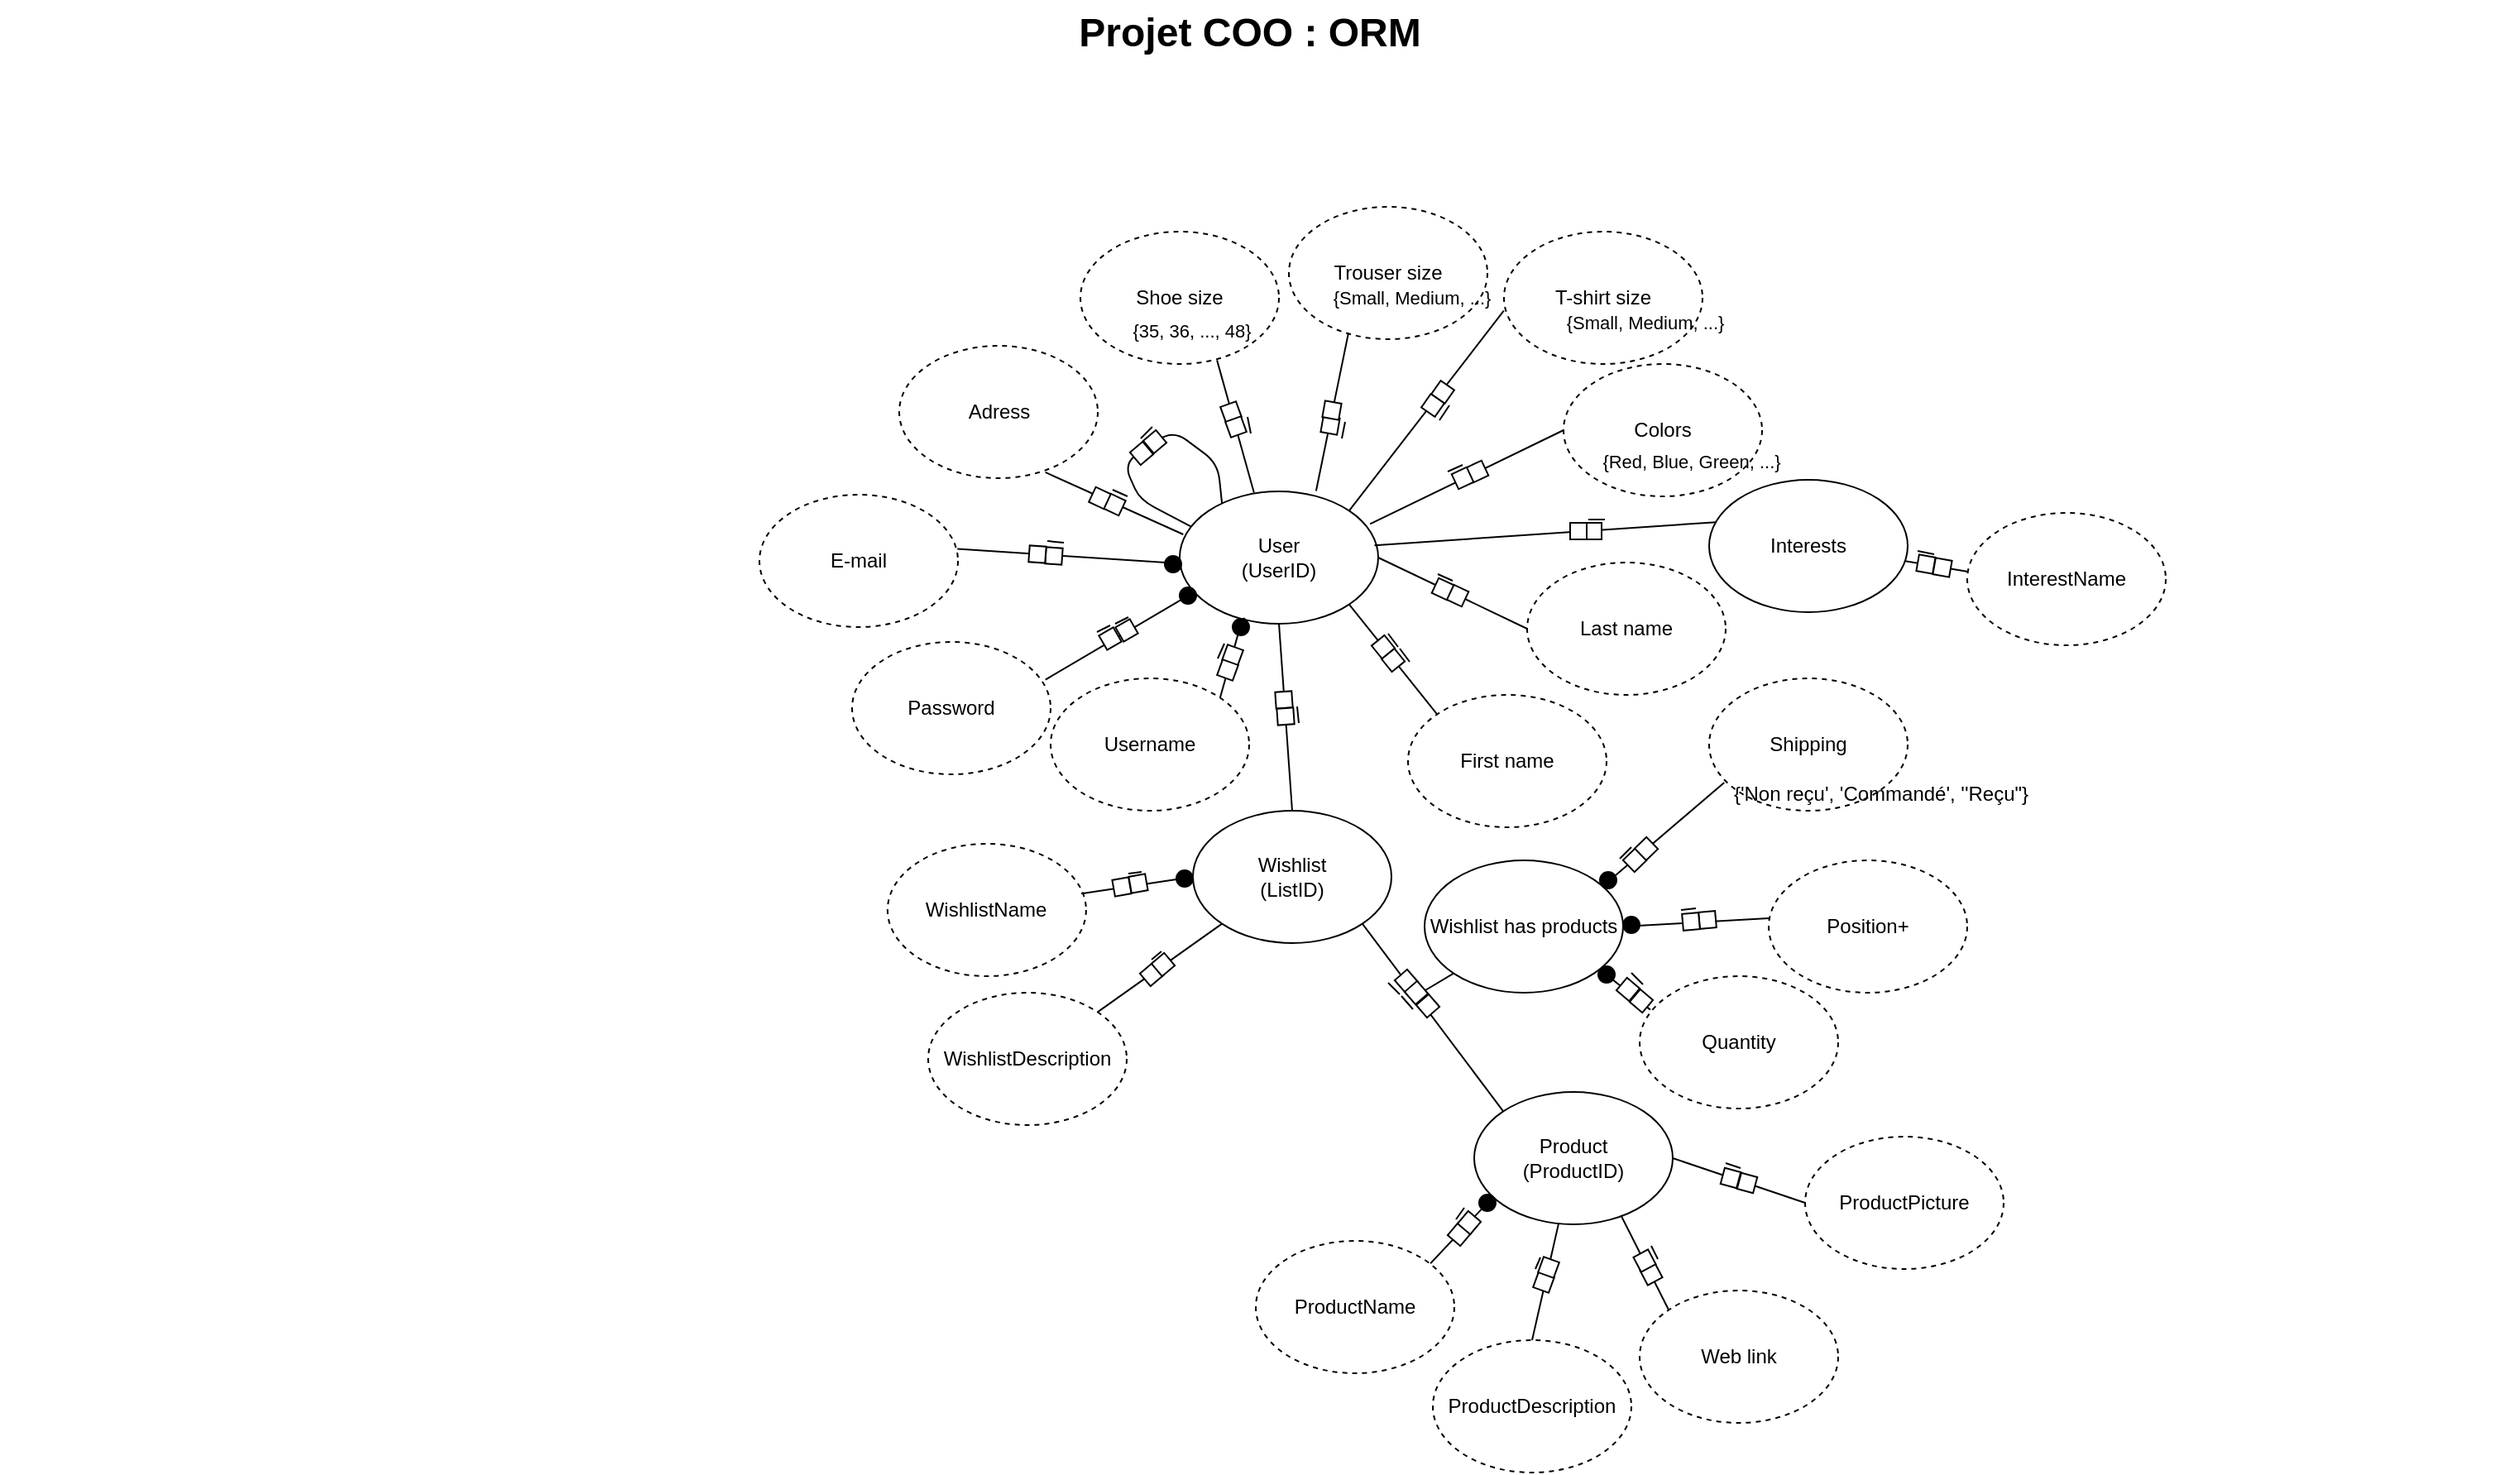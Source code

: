 <mxfile version="12.6.5" type="device"><diagram name="Page-1" id="929967ad-93f9-6ef4-fab6-5d389245f69c"><mxGraphModel dx="1422" dy="832" grid="1" gridSize="10" guides="1" tooltips="1" connect="1" arrows="1" fold="1" page="1" pageScale="1.5" pageWidth="1169" pageHeight="826" background="none" math="0" shadow="0"><root><mxCell id="0" style=";html=1;"/><mxCell id="1" style=";html=1;" parent="0"/><mxCell id="1672d66443f91eb5-23" value="Projet COO : ORM" style="text;strokeColor=none;fillColor=none;html=1;fontSize=24;fontStyle=1;verticalAlign=middle;align=center;" parent="1" vertex="1"><mxGeometry x="121" y="150" width="1510" height="40" as="geometry"/></mxCell><mxCell id="jIVGavs9_M5bjKOVfZvE-7" value="Colors" style="ellipse;whiteSpace=wrap;html=1;dashed=1;" parent="1" vertex="1"><mxGeometry x="1066" y="370" width="120" height="80" as="geometry"/></mxCell><mxCell id="jIVGavs9_M5bjKOVfZvE-22" value="" style="endArrow=none;html=1;entryX=0;entryY=0.5;entryDx=0;entryDy=0;exitX=0.959;exitY=0.246;exitDx=0;exitDy=0;exitPerimeter=0;" parent="1" source="jIVGavs9_M5bjKOVfZvE-30" target="jIVGavs9_M5bjKOVfZvE-7" edge="1"><mxGeometry width="50" height="50" relative="1" as="geometry"><mxPoint x="1124" y="398" as="sourcePoint"/><mxPoint x="1689.0" y="90" as="targetPoint"/></mxGeometry></mxCell><mxCell id="jIVGavs9_M5bjKOVfZvE-30" value="User&lt;br&gt;(UserID)" style="ellipse;whiteSpace=wrap;html=1;" parent="1" vertex="1"><mxGeometry x="834" y="447" width="120" height="80" as="geometry"/></mxCell><mxCell id="jIVGavs9_M5bjKOVfZvE-32" value="Adress" style="ellipse;whiteSpace=wrap;html=1;dashed=1;" parent="1" vertex="1"><mxGeometry x="664.5" y="359" width="120" height="80" as="geometry"/></mxCell><mxCell id="jIVGavs9_M5bjKOVfZvE-33" value="" style="endArrow=none;html=1;entryX=0.736;entryY=0.956;entryDx=0;entryDy=0;exitX=0.018;exitY=0.325;exitDx=0;exitDy=0;exitPerimeter=0;entryPerimeter=0;" parent="1" source="jIVGavs9_M5bjKOVfZvE-30" target="jIVGavs9_M5bjKOVfZvE-32" edge="1"><mxGeometry width="50" height="50" relative="1" as="geometry"><mxPoint x="1454" y="440" as="sourcePoint"/><mxPoint x="1504" y="390" as="targetPoint"/></mxGeometry></mxCell><mxCell id="jIVGavs9_M5bjKOVfZvE-35" value="Last name" style="ellipse;whiteSpace=wrap;html=1;dashed=1;" parent="1" vertex="1"><mxGeometry x="1044" y="490" width="120" height="80" as="geometry"/></mxCell><mxCell id="jIVGavs9_M5bjKOVfZvE-36" value="First name" style="ellipse;whiteSpace=wrap;html=1;dashed=1;" parent="1" vertex="1"><mxGeometry x="972" y="570" width="120" height="80" as="geometry"/></mxCell><mxCell id="jIVGavs9_M5bjKOVfZvE-37" value="Wishlist&lt;br&gt;(ListID)" style="ellipse;whiteSpace=wrap;html=1;" parent="1" vertex="1"><mxGeometry x="842" y="640" width="120" height="80" as="geometry"/></mxCell><mxCell id="jIVGavs9_M5bjKOVfZvE-39" value="" style="endArrow=none;html=1;entryX=0;entryY=0.5;entryDx=0;entryDy=0;exitX=1;exitY=0.5;exitDx=0;exitDy=0;" parent="1" source="jIVGavs9_M5bjKOVfZvE-30" target="jIVGavs9_M5bjKOVfZvE-35" edge="1"><mxGeometry width="50" height="50" relative="1" as="geometry"><mxPoint x="1516.426" y="469.716" as="sourcePoint"/><mxPoint x="1591.574" y="408.284" as="targetPoint"/></mxGeometry></mxCell><mxCell id="jIVGavs9_M5bjKOVfZvE-40" value="" style="endArrow=none;html=1;entryX=0;entryY=0;entryDx=0;entryDy=0;exitX=1;exitY=1;exitDx=0;exitDy=0;" parent="1" source="jIVGavs9_M5bjKOVfZvE-30" target="jIVGavs9_M5bjKOVfZvE-36" edge="1"><mxGeometry width="50" height="50" relative="1" as="geometry"><mxPoint x="1526.426" y="479.716" as="sourcePoint"/><mxPoint x="1601.574" y="418.284" as="targetPoint"/></mxGeometry></mxCell><mxCell id="jIVGavs9_M5bjKOVfZvE-41" value="" style="endArrow=none;html=1;entryX=0.5;entryY=0;entryDx=0;entryDy=0;exitX=0.5;exitY=1;exitDx=0;exitDy=0;" parent="1" source="jIVGavs9_M5bjKOVfZvE-30" target="jIVGavs9_M5bjKOVfZvE-37" edge="1"><mxGeometry width="50" height="50" relative="1" as="geometry"><mxPoint x="1536.426" y="489.716" as="sourcePoint"/><mxPoint x="1611.574" y="428.284" as="targetPoint"/></mxGeometry></mxCell><mxCell id="jIVGavs9_M5bjKOVfZvE-43" value="WishlistDescription" style="ellipse;whiteSpace=wrap;html=1;dashed=1;" parent="1" vertex="1"><mxGeometry x="682" y="750" width="120" height="80" as="geometry"/></mxCell><mxCell id="jIVGavs9_M5bjKOVfZvE-46" value="" style="endArrow=none;html=1;entryX=0;entryY=1;entryDx=0;entryDy=0;exitX=1;exitY=0;exitDx=0;exitDy=0;" parent="1" source="jIVGavs9_M5bjKOVfZvE-43" target="jIVGavs9_M5bjKOVfZvE-37" edge="1"><mxGeometry width="50" height="50" relative="1" as="geometry"><mxPoint x="782" y="690" as="sourcePoint"/><mxPoint x="852" y="690" as="targetPoint"/></mxGeometry></mxCell><mxCell id="jIVGavs9_M5bjKOVfZvE-48" value="Product&lt;br&gt;(ProductID)" style="ellipse;whiteSpace=wrap;html=1;" parent="1" vertex="1"><mxGeometry x="1012" y="810" width="120" height="80" as="geometry"/></mxCell><mxCell id="jIVGavs9_M5bjKOVfZvE-49" value="" style="endArrow=none;html=1;entryX=1;entryY=1;entryDx=0;entryDy=0;exitX=0;exitY=0;exitDx=0;exitDy=0;" parent="1" source="jIVGavs9_M5bjKOVfZvE-48" target="jIVGavs9_M5bjKOVfZvE-37" edge="1"><mxGeometry width="50" height="50" relative="1" as="geometry"><mxPoint x="1012" y="950" as="sourcePoint"/><mxPoint x="1062" y="900" as="targetPoint"/></mxGeometry></mxCell><mxCell id="jIVGavs9_M5bjKOVfZvE-50" value="Shipping" style="ellipse;whiteSpace=wrap;html=1;dashed=1;" parent="1" vertex="1"><mxGeometry x="1154" y="560" width="120" height="80" as="geometry"/></mxCell><mxCell id="jIVGavs9_M5bjKOVfZvE-54" value="Web link" style="ellipse;whiteSpace=wrap;html=1;dashed=1;" parent="1" vertex="1"><mxGeometry x="1112" y="930" width="120" height="80" as="geometry"/></mxCell><mxCell id="jIVGavs9_M5bjKOVfZvE-56" value="Wishlist has products" style="ellipse;whiteSpace=wrap;html=1;" parent="1" vertex="1"><mxGeometry x="982" y="670" width="120" height="80" as="geometry"/></mxCell><mxCell id="jIVGavs9_M5bjKOVfZvE-57" value="ProductDescription" style="ellipse;whiteSpace=wrap;html=1;dashed=1;" parent="1" vertex="1"><mxGeometry x="987" y="960" width="120" height="80" as="geometry"/></mxCell><mxCell id="jIVGavs9_M5bjKOVfZvE-58" value="ProductPicture" style="ellipse;whiteSpace=wrap;html=1;dashed=1;" parent="1" vertex="1"><mxGeometry x="1212" y="837" width="120" height="80" as="geometry"/></mxCell><mxCell id="jIVGavs9_M5bjKOVfZvE-63" value="" style="endArrow=none;html=1;entryX=0;entryY=0.5;entryDx=0;entryDy=0;exitX=1;exitY=0.5;exitDx=0;exitDy=0;" parent="1" source="jIVGavs9_M5bjKOVfZvE-48" target="jIVGavs9_M5bjKOVfZvE-58" edge="1"><mxGeometry width="50" height="50" relative="1" as="geometry"><mxPoint x="1110.96" y="830" as="sourcePoint"/><mxPoint x="1149.574" y="758.284" as="targetPoint"/></mxGeometry></mxCell><mxCell id="jIVGavs9_M5bjKOVfZvE-64" value="" style="endArrow=none;html=1;entryX=0;entryY=0;entryDx=0;entryDy=0;exitX=0.739;exitY=0.931;exitDx=0;exitDy=0;exitPerimeter=0;" parent="1" source="jIVGavs9_M5bjKOVfZvE-48" target="jIVGavs9_M5bjKOVfZvE-54" edge="1"><mxGeometry width="50" height="50" relative="1" as="geometry"><mxPoint x="1100" y="900" as="sourcePoint"/><mxPoint x="1159.574" y="768.284" as="targetPoint"/></mxGeometry></mxCell><mxCell id="jIVGavs9_M5bjKOVfZvE-65" value="" style="endArrow=none;html=1;entryX=0.5;entryY=0;entryDx=0;entryDy=0;" parent="1" source="jIVGavs9_M5bjKOVfZvE-48" target="jIVGavs9_M5bjKOVfZvE-57" edge="1"><mxGeometry width="50" height="50" relative="1" as="geometry"><mxPoint x="1130.96" y="850" as="sourcePoint"/><mxPoint x="1169.574" y="778.284" as="targetPoint"/></mxGeometry></mxCell><mxCell id="j5jvxoO_s9bt74qul9Rj-1" value="Username" style="ellipse;whiteSpace=wrap;html=1;dashed=1;" parent="1" vertex="1"><mxGeometry x="756" y="560" width="120" height="80" as="geometry"/></mxCell><mxCell id="j5jvxoO_s9bt74qul9Rj-4" value="" style="endArrow=none;html=1;entryX=0.321;entryY=0.956;entryDx=0;entryDy=0;exitX=1;exitY=0;exitDx=0;exitDy=0;entryPerimeter=0;" parent="1" source="k3ryj7rknIusasmGlkbB-22" target="jIVGavs9_M5bjKOVfZvE-30" edge="1"><mxGeometry width="50" height="50" relative="1" as="geometry"><mxPoint x="536.426" y="549.716" as="sourcePoint"/><mxPoint x="559.574" y="525.284" as="targetPoint"/></mxGeometry></mxCell><mxCell id="j5jvxoO_s9bt74qul9Rj-8" value="" style="endArrow=none;html=1;entryX=0;entryY=1;entryDx=0;entryDy=0;" parent="1" target="jIVGavs9_M5bjKOVfZvE-56" edge="1"><mxGeometry width="50" height="50" relative="1" as="geometry"><mxPoint x="980" y="750" as="sourcePoint"/><mxPoint x="420" y="830" as="targetPoint"/></mxGeometry></mxCell><mxCell id="j5jvxoO_s9bt74qul9Rj-39" value="" style="group;rotation=5;" parent="1" vertex="1" connectable="0"><mxGeometry x="824" y="430" width="20" height="10" as="geometry"/></mxCell><mxCell id="j5jvxoO_s9bt74qul9Rj-44" value="" style="group;rotation=86;" parent="1" vertex="1" connectable="0"><mxGeometry x="887" y="573" width="20" height="10" as="geometry"/></mxCell><mxCell id="j5jvxoO_s9bt74qul9Rj-45" value="" style="rounded=0;whiteSpace=wrap;html=1;rotation=86;" parent="j5jvxoO_s9bt74qul9Rj-44" vertex="1"><mxGeometry x="5" y="-5" width="10" height="10" as="geometry"/></mxCell><mxCell id="j5jvxoO_s9bt74qul9Rj-46" value="" style="rounded=0;whiteSpace=wrap;html=1;rotation=86;" parent="j5jvxoO_s9bt74qul9Rj-44" vertex="1"><mxGeometry x="6" y="5" width="10" height="10" as="geometry"/></mxCell><mxCell id="j5jvxoO_s9bt74qul9Rj-51" value="" style="group;rotation=-40;" parent="1" vertex="1" connectable="0"><mxGeometry x="810" y="730" width="20" height="10" as="geometry"/></mxCell><mxCell id="j5jvxoO_s9bt74qul9Rj-52" value="" style="rounded=0;whiteSpace=wrap;html=1;rotation=-40;" parent="j5jvxoO_s9bt74qul9Rj-51" vertex="1"><mxGeometry x="2" y="4" width="10" height="10" as="geometry"/></mxCell><mxCell id="j5jvxoO_s9bt74qul9Rj-53" value="" style="rounded=0;whiteSpace=wrap;html=1;rotation=-40;" parent="j5jvxoO_s9bt74qul9Rj-51" vertex="1"><mxGeometry x="9" y="-2" width="10" height="10" as="geometry"/></mxCell><mxCell id="j5jvxoO_s9bt74qul9Rj-57" value="" style="group;rotation=49;" parent="1" vertex="1" connectable="0"><mxGeometry x="964" y="742" width="20" height="10" as="geometry"/></mxCell><mxCell id="j5jvxoO_s9bt74qul9Rj-58" value="" style="rounded=0;whiteSpace=wrap;html=1;rotation=49;" parent="j5jvxoO_s9bt74qul9Rj-57" vertex="1"><mxGeometry x="2" y="-4" width="10" height="10" as="geometry"/></mxCell><mxCell id="j5jvxoO_s9bt74qul9Rj-59" value="" style="rounded=0;whiteSpace=wrap;html=1;rotation=49;" parent="j5jvxoO_s9bt74qul9Rj-57" vertex="1"><mxGeometry x="8" y="3" width="10" height="10" as="geometry"/></mxCell><mxCell id="j5jvxoO_s9bt74qul9Rj-60" value="" style="rounded=0;whiteSpace=wrap;html=1;rotation=49;" parent="1" vertex="1"><mxGeometry x="979" y="753" width="10" height="10" as="geometry"/></mxCell><mxCell id="j5jvxoO_s9bt74qul9Rj-64" value="" style="group;rotation=-70;" parent="1" vertex="1" connectable="0"><mxGeometry x="1046" y="915" width="20" height="10" as="geometry"/></mxCell><mxCell id="j5jvxoO_s9bt74qul9Rj-61" value="" style="rounded=0;whiteSpace=wrap;html=1;rotation=-70;" parent="j5jvxoO_s9bt74qul9Rj-64" vertex="1"><mxGeometry x="3" y="5" width="10" height="10" as="geometry"/></mxCell><mxCell id="j5jvxoO_s9bt74qul9Rj-63" value="" style="rounded=0;whiteSpace=wrap;html=1;rotation=-70;" parent="j5jvxoO_s9bt74qul9Rj-64" vertex="1"><mxGeometry x="6" y="-4" width="10" height="10" as="geometry"/></mxCell><mxCell id="j5jvxoO_s9bt74qul9Rj-67" value="" style="group;rotation=15;" parent="1" vertex="1" connectable="0"><mxGeometry x="1162" y="858" width="20" height="10" as="geometry"/></mxCell><mxCell id="j5jvxoO_s9bt74qul9Rj-65" value="" style="rounded=0;whiteSpace=wrap;html=1;rotation=15;" parent="j5jvxoO_s9bt74qul9Rj-67" vertex="1"><mxGeometry x="10" y="2" width="10" height="10" as="geometry"/></mxCell><mxCell id="j5jvxoO_s9bt74qul9Rj-66" value="" style="rounded=0;whiteSpace=wrap;html=1;rotation=15;" parent="j5jvxoO_s9bt74qul9Rj-67" vertex="1"><mxGeometry y="-1" width="10" height="10" as="geometry"/></mxCell><mxCell id="j5jvxoO_s9bt74qul9Rj-68" value="" style="group;rotation=62;" parent="1" vertex="1" connectable="0"><mxGeometry x="1107" y="911" width="20" height="10" as="geometry"/></mxCell><mxCell id="j5jvxoO_s9bt74qul9Rj-69" value="" style="rounded=0;whiteSpace=wrap;html=1;rotation=62;" parent="j5jvxoO_s9bt74qul9Rj-68" vertex="1"><mxGeometry x="7" y="4" width="10" height="10" as="geometry"/></mxCell><mxCell id="j5jvxoO_s9bt74qul9Rj-70" value="" style="rounded=0;whiteSpace=wrap;html=1;rotation=62;" parent="j5jvxoO_s9bt74qul9Rj-68" vertex="1"><mxGeometry x="3" y="-4" width="10" height="10" as="geometry"/></mxCell><mxCell id="j5jvxoO_s9bt74qul9Rj-77" value="" style="group;rotation=25;" parent="1" vertex="1" connectable="0"><mxGeometry x="987" y="503" width="20" height="10" as="geometry"/></mxCell><mxCell id="j5jvxoO_s9bt74qul9Rj-78" value="" style="rounded=0;whiteSpace=wrap;html=1;rotation=25;" parent="j5jvxoO_s9bt74qul9Rj-77" vertex="1"><mxGeometry x="10" y="2" width="10" height="10" as="geometry"/></mxCell><mxCell id="j5jvxoO_s9bt74qul9Rj-79" value="" style="rounded=0;whiteSpace=wrap;html=1;rotation=25;" parent="j5jvxoO_s9bt74qul9Rj-77" vertex="1"><mxGeometry x="1" y="-2" width="10" height="10" as="geometry"/></mxCell><mxCell id="j5jvxoO_s9bt74qul9Rj-80" value="" style="group;rotation=51;" parent="1" vertex="1" connectable="0"><mxGeometry x="950" y="540" width="20" height="10" as="geometry"/></mxCell><mxCell id="j5jvxoO_s9bt74qul9Rj-81" value="" style="rounded=0;whiteSpace=wrap;html=1;rotation=51;" parent="j5jvxoO_s9bt74qul9Rj-80" vertex="1"><mxGeometry x="8" y="4" width="10" height="10" as="geometry"/></mxCell><mxCell id="j5jvxoO_s9bt74qul9Rj-82" value="" style="rounded=0;whiteSpace=wrap;html=1;rotation=51;" parent="j5jvxoO_s9bt74qul9Rj-80" vertex="1"><mxGeometry x="2" y="-4" width="10" height="10" as="geometry"/></mxCell><mxCell id="j5jvxoO_s9bt74qul9Rj-89" value="" style="group;rotation=-25;" parent="1" vertex="1" connectable="0"><mxGeometry x="1000" y="432" width="20" height="10" as="geometry"/></mxCell><mxCell id="j5jvxoO_s9bt74qul9Rj-90" value="" style="rounded=0;whiteSpace=wrap;html=1;rotation=-25;" parent="j5jvxoO_s9bt74qul9Rj-89" vertex="1"><mxGeometry x="9" y="-2" width="10" height="10" as="geometry"/></mxCell><mxCell id="j5jvxoO_s9bt74qul9Rj-91" value="" style="rounded=0;whiteSpace=wrap;html=1;rotation=-25;" parent="j5jvxoO_s9bt74qul9Rj-89" vertex="1"><mxGeometry y="2" width="10" height="10" as="geometry"/></mxCell><mxCell id="qXIojNMbWWccw3Ld3ZAH-1" value="Password" style="ellipse;whiteSpace=wrap;html=1;dashed=1;" parent="1" vertex="1"><mxGeometry x="636" y="538" width="120" height="80" as="geometry"/></mxCell><mxCell id="qXIojNMbWWccw3Ld3ZAH-2" value="" style="endArrow=none;html=1;entryX=0.057;entryY=0.77;entryDx=0;entryDy=0;exitX=0.974;exitY=0.285;exitDx=0;exitDy=0;exitPerimeter=0;entryPerimeter=0;" parent="1" source="k3ryj7rknIusasmGlkbB-23" target="jIVGavs9_M5bjKOVfZvE-30" edge="1"><mxGeometry width="50" height="50" relative="1" as="geometry"><mxPoint x="770" y="520" as="sourcePoint"/><mxPoint x="820" y="470" as="targetPoint"/></mxGeometry></mxCell><mxCell id="j7kts7VHe-uKLAfD876b-1" value="ProductName" style="ellipse;whiteSpace=wrap;html=1;dashed=1;" parent="1" vertex="1"><mxGeometry x="880" y="900" width="120" height="80" as="geometry"/></mxCell><mxCell id="j7kts7VHe-uKLAfD876b-2" value="" style="endArrow=none;html=1;entryX=0.088;entryY=0.804;entryDx=0;entryDy=0;entryPerimeter=0;exitX=0.88;exitY=0.17;exitDx=0;exitDy=0;exitPerimeter=0;" parent="1" source="j7kts7VHe-uKLAfD876b-1" target="jIVGavs9_M5bjKOVfZvE-48" edge="1"><mxGeometry width="50" height="50" relative="1" as="geometry"><mxPoint x="940" y="940" as="sourcePoint"/><mxPoint x="990" y="890" as="targetPoint"/></mxGeometry></mxCell><mxCell id="j7kts7VHe-uKLAfD876b-3" value="" style="group;rotation=-50;" parent="1" vertex="1" connectable="0"><mxGeometry x="997" y="887" width="20" height="10" as="geometry"/></mxCell><mxCell id="j7kts7VHe-uKLAfD876b-4" value="" style="rounded=0;whiteSpace=wrap;html=1;rotation=-50;" parent="j7kts7VHe-uKLAfD876b-3" vertex="1"><mxGeometry x="1" y="4" width="10" height="10" as="geometry"/></mxCell><mxCell id="j7kts7VHe-uKLAfD876b-5" value="" style="rounded=0;whiteSpace=wrap;html=1;rotation=-50;" parent="j7kts7VHe-uKLAfD876b-3" vertex="1"><mxGeometry x="7" y="-3" width="10" height="10" as="geometry"/></mxCell><mxCell id="j7kts7VHe-uKLAfD876b-6" value="WishlistName" style="ellipse;whiteSpace=wrap;html=1;dashed=1;" parent="1" vertex="1"><mxGeometry x="657.44" y="660" width="120" height="80" as="geometry"/></mxCell><mxCell id="j7kts7VHe-uKLAfD876b-7" value="" style="endArrow=none;html=1;entryX=0;entryY=0.5;entryDx=0;entryDy=0;exitX=0.976;exitY=0.376;exitDx=0;exitDy=0;exitPerimeter=0;" parent="1" source="j7kts7VHe-uKLAfD876b-6" target="jIVGavs9_M5bjKOVfZvE-37" edge="1"><mxGeometry width="50" height="50" relative="1" as="geometry"><mxPoint x="717.44" y="700" as="sourcePoint"/><mxPoint x="800" y="634.32" as="targetPoint"/></mxGeometry></mxCell><mxCell id="j7kts7VHe-uKLAfD876b-8" value="" style="group;rotation=-10;" parent="1" vertex="1" connectable="0"><mxGeometry x="795" y="681" width="20" height="10" as="geometry"/></mxCell><mxCell id="j7kts7VHe-uKLAfD876b-9" value="" style="rounded=0;whiteSpace=wrap;html=1;rotation=-10;" parent="j7kts7VHe-uKLAfD876b-8" vertex="1"><mxGeometry x="-1" width="10" height="10" as="geometry"/></mxCell><mxCell id="j7kts7VHe-uKLAfD876b-10" value="" style="rounded=0;whiteSpace=wrap;html=1;rotation=-10;" parent="1" vertex="1"><mxGeometry x="804" y="679" width="10" height="10" as="geometry"/></mxCell><mxCell id="da_u3u_EK6mUuRbgSV3e-1" value="Interests" style="ellipse;whiteSpace=wrap;html=1;" parent="1" vertex="1"><mxGeometry x="1154" y="440" width="120" height="80" as="geometry"/></mxCell><mxCell id="da_u3u_EK6mUuRbgSV3e-2" value="" style="endArrow=none;html=1;entryX=0.036;entryY=0.32;entryDx=0;entryDy=0;entryPerimeter=0;exitX=0.981;exitY=0.408;exitDx=0;exitDy=0;exitPerimeter=0;" parent="1" source="jIVGavs9_M5bjKOVfZvE-30" target="da_u3u_EK6mUuRbgSV3e-1" edge="1"><mxGeometry width="50" height="50" relative="1" as="geometry"><mxPoint x="1125.88" y="437.76" as="sourcePoint"/><mxPoint x="1204" y="380" as="targetPoint"/></mxGeometry></mxCell><mxCell id="da_u3u_EK6mUuRbgSV3e-3" value="" style="group;rotation=0;" parent="1" vertex="1" connectable="0"><mxGeometry x="1070" y="466" width="20" height="10" as="geometry"/></mxCell><mxCell id="da_u3u_EK6mUuRbgSV3e-4" value="" style="rounded=0;whiteSpace=wrap;html=1;rotation=0;" parent="da_u3u_EK6mUuRbgSV3e-3" vertex="1"><mxGeometry x="9" width="10" height="10" as="geometry"/></mxCell><mxCell id="da_u3u_EK6mUuRbgSV3e-5" value="" style="rounded=0;whiteSpace=wrap;html=1;rotation=0;" parent="da_u3u_EK6mUuRbgSV3e-3" vertex="1"><mxGeometry width="10" height="10" as="geometry"/></mxCell><mxCell id="da_u3u_EK6mUuRbgSV3e-6" value="InterestName" style="ellipse;whiteSpace=wrap;html=1;dashed=1;" parent="1" vertex="1"><mxGeometry x="1310" y="460" width="120" height="80" as="geometry"/></mxCell><mxCell id="da_u3u_EK6mUuRbgSV3e-7" value="" style="endArrow=none;html=1;exitX=0.003;exitY=0.444;exitDx=0;exitDy=0;entryX=0.988;entryY=0.614;entryDx=0;entryDy=0;entryPerimeter=0;exitPerimeter=0;" parent="1" source="da_u3u_EK6mUuRbgSV3e-6" target="da_u3u_EK6mUuRbgSV3e-1" edge="1"><mxGeometry width="50" height="50" relative="1" as="geometry"><mxPoint x="1062" y="330" as="sourcePoint"/><mxPoint x="1082" y="390" as="targetPoint"/></mxGeometry></mxCell><mxCell id="da_u3u_EK6mUuRbgSV3e-12" value="" style="group;rotation=-170;" parent="1" vertex="1" connectable="0"><mxGeometry x="1280" y="487" width="20" height="10" as="geometry"/></mxCell><mxCell id="da_u3u_EK6mUuRbgSV3e-13" value="" style="rounded=0;whiteSpace=wrap;html=1;rotation=-170;" parent="da_u3u_EK6mUuRbgSV3e-12" vertex="1"><mxGeometry y="-1" width="10" height="10" as="geometry"/></mxCell><mxCell id="da_u3u_EK6mUuRbgSV3e-14" value="" style="rounded=0;whiteSpace=wrap;html=1;rotation=-170;" parent="da_u3u_EK6mUuRbgSV3e-12" vertex="1"><mxGeometry x="10" y="1" width="10" height="10" as="geometry"/></mxCell><mxCell id="da_u3u_EK6mUuRbgSV3e-18" value="T-shirt size" style="ellipse;whiteSpace=wrap;html=1;dashed=1;" parent="1" vertex="1"><mxGeometry x="1030" y="290" width="120" height="80" as="geometry"/></mxCell><mxCell id="da_u3u_EK6mUuRbgSV3e-19" value="Trouser size" style="ellipse;whiteSpace=wrap;html=1;dashed=1;" parent="1" vertex="1"><mxGeometry x="900" y="275" width="120" height="80" as="geometry"/></mxCell><mxCell id="da_u3u_EK6mUuRbgSV3e-20" value="Shoe size" style="ellipse;whiteSpace=wrap;html=1;dashed=1;" parent="1" vertex="1"><mxGeometry x="774" y="290" width="120" height="80" as="geometry"/></mxCell><mxCell id="da_u3u_EK6mUuRbgSV3e-21" value="" style="endArrow=none;html=1;exitX=0.688;exitY=0.971;exitDx=0;exitDy=0;exitPerimeter=0;entryX=0.374;entryY=0.008;entryDx=0;entryDy=0;entryPerimeter=0;" parent="1" source="da_u3u_EK6mUuRbgSV3e-20" target="jIVGavs9_M5bjKOVfZvE-30" edge="1"><mxGeometry width="50" height="50" relative="1" as="geometry"><mxPoint x="990" y="320" as="sourcePoint"/><mxPoint x="879" y="440" as="targetPoint"/></mxGeometry></mxCell><mxCell id="da_u3u_EK6mUuRbgSV3e-22" value="" style="endArrow=none;html=1;entryX=0.299;entryY=0.96;entryDx=0;entryDy=0;entryPerimeter=0;exitX=0.687;exitY=-0.003;exitDx=0;exitDy=0;exitPerimeter=0;" parent="1" source="jIVGavs9_M5bjKOVfZvE-30" target="da_u3u_EK6mUuRbgSV3e-19" edge="1"><mxGeometry width="50" height="50" relative="1" as="geometry"><mxPoint x="1020.64" y="330.56" as="sourcePoint"/><mxPoint x="1140" y="240" as="targetPoint"/></mxGeometry></mxCell><mxCell id="da_u3u_EK6mUuRbgSV3e-23" value="" style="endArrow=none;html=1;entryX=-0.001;entryY=0.598;entryDx=0;entryDy=0;entryPerimeter=0;exitX=1;exitY=0;exitDx=0;exitDy=0;" parent="1" source="jIVGavs9_M5bjKOVfZvE-30" target="da_u3u_EK6mUuRbgSV3e-18" edge="1"><mxGeometry width="50" height="50" relative="1" as="geometry"><mxPoint x="1063.0" y="355.36" as="sourcePoint"/><mxPoint x="1137.88" y="246.8" as="targetPoint"/></mxGeometry></mxCell><mxCell id="da_u3u_EK6mUuRbgSV3e-24" value="" style="group;rotation=100;" parent="1" vertex="1" connectable="0"><mxGeometry x="915" y="397" width="20" height="10" as="geometry"/></mxCell><mxCell id="da_u3u_EK6mUuRbgSV3e-25" value="" style="rounded=0;whiteSpace=wrap;html=1;rotation=100;" parent="da_u3u_EK6mUuRbgSV3e-24" vertex="1"><mxGeometry x="5" y="5" width="10" height="10" as="geometry"/></mxCell><mxCell id="da_u3u_EK6mUuRbgSV3e-26" value="" style="rounded=0;whiteSpace=wrap;html=1;rotation=100;" parent="da_u3u_EK6mUuRbgSV3e-24" vertex="1"><mxGeometry x="6" y="-4" width="10" height="10" as="geometry"/></mxCell><mxCell id="da_u3u_EK6mUuRbgSV3e-27" value="" style="group;rotation=-110;" parent="1" vertex="1" connectable="0"><mxGeometry x="856" y="398" width="20" height="10" as="geometry"/></mxCell><mxCell id="da_u3u_EK6mUuRbgSV3e-28" value="" style="rounded=0;whiteSpace=wrap;html=1;rotation=-110;" parent="da_u3u_EK6mUuRbgSV3e-27" vertex="1"><mxGeometry x="4" y="-4" width="10" height="10" as="geometry"/></mxCell><mxCell id="da_u3u_EK6mUuRbgSV3e-29" value="" style="rounded=0;whiteSpace=wrap;html=1;rotation=-110;" parent="da_u3u_EK6mUuRbgSV3e-27" vertex="1"><mxGeometry x="7" y="5" width="10" height="10" as="geometry"/></mxCell><mxCell id="da_u3u_EK6mUuRbgSV3e-49" value="" style="endArrow=none;html=1;entryX=0.076;entryY=0.788;entryDx=0;entryDy=0;entryPerimeter=0;exitX=0.906;exitY=0.185;exitDx=0;exitDy=0;exitPerimeter=0;" parent="1" source="jIVGavs9_M5bjKOVfZvE-56" target="jIVGavs9_M5bjKOVfZvE-50" edge="1"><mxGeometry width="50" height="50" relative="1" as="geometry"><mxPoint x="1040" y="720" as="sourcePoint"/><mxPoint x="1090" y="670" as="targetPoint"/></mxGeometry></mxCell><mxCell id="da_u3u_EK6mUuRbgSV3e-50" value="" style="endArrow=none;html=1;entryX=0;entryY=0.438;entryDx=0;entryDy=0;entryPerimeter=0;exitX=1;exitY=0.5;exitDx=0;exitDy=0;" parent="1" source="jIVGavs9_M5bjKOVfZvE-56" target="da_u3u_EK6mUuRbgSV3e-51" edge="1"><mxGeometry width="50" height="50" relative="1" as="geometry"><mxPoint x="1110" y="750" as="sourcePoint"/><mxPoint x="1160" y="700" as="targetPoint"/></mxGeometry></mxCell><mxCell id="da_u3u_EK6mUuRbgSV3e-51" value="Position+" style="ellipse;whiteSpace=wrap;html=1;dashed=1;" parent="1" vertex="1"><mxGeometry x="1190" y="670" width="120" height="80" as="geometry"/></mxCell><mxCell id="da_u3u_EK6mUuRbgSV3e-52" value="" style="group;rotation=-5;" parent="1" vertex="1" connectable="0"><mxGeometry x="1138" y="701" width="20" height="10" as="geometry"/></mxCell><mxCell id="da_u3u_EK6mUuRbgSV3e-53" value="" style="rounded=0;whiteSpace=wrap;html=1;rotation=-5;" parent="da_u3u_EK6mUuRbgSV3e-52" vertex="1"><mxGeometry x="10" width="10" height="10" as="geometry"/></mxCell><mxCell id="da_u3u_EK6mUuRbgSV3e-54" value="" style="rounded=0;whiteSpace=wrap;html=1;rotation=-5;" parent="da_u3u_EK6mUuRbgSV3e-52" vertex="1"><mxGeometry y="1" width="10" height="10" as="geometry"/></mxCell><mxCell id="k3ryj7rknIusasmGlkbB-92" value="" style="group;rotation=85;" parent="da_u3u_EK6mUuRbgSV3e-52" vertex="1" connectable="0"><mxGeometry x="9" y="-14" height="22" as="geometry"/></mxCell><mxCell id="k3ryj7rknIusasmGlkbB-93" value="" style="endArrow=none;html=1;fontSize=11;" parent="k3ryj7rknIusasmGlkbB-92" edge="1"><mxGeometry width="50" height="50" relative="1" as="geometry"><mxPoint x="-10" y="13" as="sourcePoint"/><mxPoint x="-1" y="12" as="targetPoint"/></mxGeometry></mxCell><mxCell id="da_u3u_EK6mUuRbgSV3e-55" value="" style="group;rotation=-44;" parent="1" vertex="1" connectable="0"><mxGeometry x="1102" y="661" width="20" height="10" as="geometry"/></mxCell><mxCell id="da_u3u_EK6mUuRbgSV3e-56" value="" style="rounded=0;whiteSpace=wrap;html=1;rotation=-44;" parent="da_u3u_EK6mUuRbgSV3e-55" vertex="1"><mxGeometry x="9" y="-3" width="10" height="10" as="geometry"/></mxCell><mxCell id="da_u3u_EK6mUuRbgSV3e-57" value="" style="rounded=0;whiteSpace=wrap;html=1;rotation=-44;" parent="da_u3u_EK6mUuRbgSV3e-55" vertex="1"><mxGeometry x="2" y="4" width="10" height="10" as="geometry"/></mxCell><mxCell id="da_u3u_EK6mUuRbgSV3e-64" value="Quantity" style="ellipse;whiteSpace=wrap;html=1;dashed=1;" parent="1" vertex="1"><mxGeometry x="1112" y="740" width="120" height="80" as="geometry"/></mxCell><mxCell id="da_u3u_EK6mUuRbgSV3e-65" value="" style="endArrow=none;html=1;entryX=0.054;entryY=0.254;entryDx=0;entryDy=0;entryPerimeter=0;exitX=0.889;exitY=0.831;exitDx=0;exitDy=0;exitPerimeter=0;" parent="1" source="jIVGavs9_M5bjKOVfZvE-56" target="da_u3u_EK6mUuRbgSV3e-64" edge="1"><mxGeometry width="50" height="50" relative="1" as="geometry"><mxPoint x="1070" y="800" as="sourcePoint"/><mxPoint x="1120" y="750" as="targetPoint"/></mxGeometry></mxCell><mxCell id="da_u3u_EK6mUuRbgSV3e-66" value="" style="group;rotation=40;" parent="1" vertex="1" connectable="0"><mxGeometry x="1099" y="746" width="20" height="10" as="geometry"/></mxCell><mxCell id="da_u3u_EK6mUuRbgSV3e-67" value="" style="rounded=0;whiteSpace=wrap;html=1;rotation=40;" parent="da_u3u_EK6mUuRbgSV3e-66" vertex="1"><mxGeometry x="9" y="4" width="10" height="10" as="geometry"/></mxCell><mxCell id="da_u3u_EK6mUuRbgSV3e-68" value="" style="rounded=0;whiteSpace=wrap;html=1;rotation=40;" parent="da_u3u_EK6mUuRbgSV3e-66" vertex="1"><mxGeometry x="1" y="-3" width="10" height="10" as="geometry"/></mxCell><mxCell id="k3ryj7rknIusasmGlkbB-1" value="" style="endArrow=none;html=1;entryX=0.058;entryY=0.267;entryDx=0;entryDy=0;entryPerimeter=0;exitX=0.213;exitY=0.09;exitDx=0;exitDy=0;exitPerimeter=0;" parent="1" source="jIVGavs9_M5bjKOVfZvE-30" target="jIVGavs9_M5bjKOVfZvE-30" edge="1"><mxGeometry width="50" height="50" relative="1" as="geometry"><mxPoint x="740" y="400" as="sourcePoint"/><mxPoint x="836" y="407" as="targetPoint"/><Array as="points"><mxPoint x="857" y="430"/><mxPoint x="830" y="410"/><mxPoint x="800" y="430"/><mxPoint x="810" y="452"/></Array></mxGeometry></mxCell><mxCell id="k3ryj7rknIusasmGlkbB-2" value="" style="rounded=0;whiteSpace=wrap;html=1;rotation=-130;" parent="1" vertex="1"><mxGeometry x="806" y="419" width="10" height="10" as="geometry"/></mxCell><mxCell id="k3ryj7rknIusasmGlkbB-4" value="" style="rounded=0;whiteSpace=wrap;html=1;rotation=-130;" parent="1" vertex="1"><mxGeometry x="814" y="412" width="10" height="10" as="geometry"/></mxCell><mxCell id="k3ryj7rknIusasmGlkbB-7" value="{'Non reçu', 'Commandé', ''Reçu&quot;}" style="text;html=1;strokeColor=none;fillColor=none;align=center;verticalAlign=middle;whiteSpace=wrap;rounded=0;" parent="1" vertex="1"><mxGeometry x="1158" y="620" width="200" height="20" as="geometry"/></mxCell><mxCell id="k3ryj7rknIusasmGlkbB-10" value="" style="group;rotation=120;" parent="1" vertex="1" connectable="0"><mxGeometry x="784.72" y="444" width="20" height="16" as="geometry"/></mxCell><mxCell id="j5jvxoO_s9bt74qul9Rj-40" value="" style="group;rotation=205;" parent="k3ryj7rknIusasmGlkbB-10" vertex="1" connectable="0"><mxGeometry width="20" height="16" as="geometry"/></mxCell><mxCell id="R_gByk7WLc_SYoypfElz-14" value="" style="group" parent="j5jvxoO_s9bt74qul9Rj-40" vertex="1" connectable="0"><mxGeometry x="-4" y="2" width="19" height="14" as="geometry"/></mxCell><mxCell id="j5jvxoO_s9bt74qul9Rj-41" value="" style="rounded=0;whiteSpace=wrap;html=1;rotation=205;" parent="R_gByk7WLc_SYoypfElz-14" vertex="1"><mxGeometry x="9" y="4" width="10" height="10" as="geometry"/></mxCell><mxCell id="j5jvxoO_s9bt74qul9Rj-42" value="" style="rounded=0;whiteSpace=wrap;html=1;rotation=205;" parent="R_gByk7WLc_SYoypfElz-14" vertex="1"><mxGeometry width="10" height="10" as="geometry"/></mxCell><mxCell id="k3ryj7rknIusasmGlkbB-11" value="" style="group;rotation=-10;" parent="1" vertex="1" connectable="0"><mxGeometry x="980" y="385" width="20" height="10" as="geometry"/></mxCell><mxCell id="da_u3u_EK6mUuRbgSV3e-32" value="" style="group;rotation=-55;" parent="k3ryj7rknIusasmGlkbB-11" vertex="1" connectable="0"><mxGeometry width="20" height="10" as="geometry"/></mxCell><mxCell id="da_u3u_EK6mUuRbgSV3e-33" value="" style="rounded=0;whiteSpace=wrap;html=1;rotation=-55;" parent="da_u3u_EK6mUuRbgSV3e-32" vertex="1"><mxGeometry x="8" y="-3" width="10" height="10" as="geometry"/></mxCell><mxCell id="da_u3u_EK6mUuRbgSV3e-34" value="" style="rounded=0;whiteSpace=wrap;html=1;rotation=-55;" parent="da_u3u_EK6mUuRbgSV3e-32" vertex="1"><mxGeometry x="2" y="5" width="10" height="10" as="geometry"/></mxCell><mxCell id="k3ryj7rknIusasmGlkbB-14" value="" style="ellipse;whiteSpace=wrap;html=1;aspect=fixed;fillColor=#000000;" parent="1" vertex="1"><mxGeometry x="1015" y="872" width="10" height="10" as="geometry"/></mxCell><mxCell id="k3ryj7rknIusasmGlkbB-18" value="" style="ellipse;whiteSpace=wrap;html=1;aspect=fixed;fillColor=#000000;" parent="1" vertex="1"><mxGeometry x="1087" y="734" width="10" height="10" as="geometry"/></mxCell><mxCell id="k3ryj7rknIusasmGlkbB-19" value="" style="ellipse;whiteSpace=wrap;html=1;aspect=fixed;fillColor=#000000;" parent="1" vertex="1"><mxGeometry x="1102" y="704" width="10" height="10" as="geometry"/></mxCell><mxCell id="k3ryj7rknIusasmGlkbB-20" value="" style="ellipse;whiteSpace=wrap;html=1;aspect=fixed;fillColor=#000000;" parent="1" vertex="1"><mxGeometry x="1088" y="677" width="10" height="10" as="geometry"/></mxCell><mxCell id="k3ryj7rknIusasmGlkbB-21" value="" style="ellipse;whiteSpace=wrap;html=1;aspect=fixed;fillColor=#000000;" parent="1" vertex="1"><mxGeometry x="832" y="676" width="10" height="10" as="geometry"/></mxCell><mxCell id="k3ryj7rknIusasmGlkbB-31" value="" style="group" parent="1" vertex="1" connectable="0"><mxGeometry x="809" y="725" width="14" height="12" as="geometry"/></mxCell><mxCell id="k3ryj7rknIusasmGlkbB-30" value="" style="endArrow=none;html=1;fontSize=11;" parent="k3ryj7rknIusasmGlkbB-31" edge="1"><mxGeometry width="50" height="50" relative="1" as="geometry"><mxPoint x="8" y="5" as="sourcePoint"/><mxPoint x="14" as="targetPoint"/></mxGeometry></mxCell><mxCell id="k3ryj7rknIusasmGlkbB-32" value="" style="group;rotation=25;" parent="1" vertex="1" connectable="0"><mxGeometry x="796" y="671" width="14" height="12" as="geometry"/></mxCell><mxCell id="k3ryj7rknIusasmGlkbB-34" value="" style="endArrow=none;html=1;fontSize=11;" parent="k3ryj7rknIusasmGlkbB-32" edge="1"><mxGeometry width="50" height="50" relative="1" as="geometry"><mxPoint x="7" y="7" as="sourcePoint"/><mxPoint x="15" y="6" as="targetPoint"/></mxGeometry></mxCell><mxCell id="k3ryj7rknIusasmGlkbB-35" value="" style="group;rotation=-10;" parent="1" vertex="1" connectable="0"><mxGeometry x="993" y="882" width="14" height="12" as="geometry"/></mxCell><mxCell id="k3ryj7rknIusasmGlkbB-37" value="" style="endArrow=none;html=1;fontSize=11;" parent="k3ryj7rknIusasmGlkbB-35" edge="1"><mxGeometry width="50" height="50" relative="1" as="geometry"><mxPoint x="8" y="5" as="sourcePoint"/><mxPoint x="13" y="-2" as="targetPoint"/></mxGeometry></mxCell><mxCell id="k3ryj7rknIusasmGlkbB-38" value="" style="group;rotation=70;" parent="1" vertex="1" connectable="0"><mxGeometry x="1041" y="912" width="14" height="12" as="geometry"/></mxCell><mxCell id="k3ryj7rknIusasmGlkbB-40" value="" style="endArrow=none;html=1;fontSize=11;" parent="k3ryj7rknIusasmGlkbB-38" edge="1"><mxGeometry width="50" height="50" relative="1" as="geometry"><mxPoint x="8" y="5" as="sourcePoint"/><mxPoint x="11" y="-2" as="targetPoint"/></mxGeometry></mxCell><mxCell id="k3ryj7rknIusasmGlkbB-41" value="" style="group;rotation=110;" parent="1" vertex="1" connectable="0"><mxGeometry x="1117" y="906" width="14" height="12" as="geometry"/></mxCell><mxCell id="k3ryj7rknIusasmGlkbB-42" value="" style="endArrow=none;html=1;fontSize=11;" parent="k3ryj7rknIusasmGlkbB-41" edge="1"><mxGeometry width="50" height="50" relative="1" as="geometry"><mxPoint x="2" y="-3" as="sourcePoint"/><mxPoint x="6" y="5" as="targetPoint"/></mxGeometry></mxCell><mxCell id="k3ryj7rknIusasmGlkbB-44" value="" style="group;rotation=65;" parent="1" vertex="1" connectable="0"><mxGeometry x="1167" y="850" width="14" height="12" as="geometry"/></mxCell><mxCell id="k3ryj7rknIusasmGlkbB-45" value="" style="endArrow=none;html=1;fontSize=11;" parent="k3ryj7rknIusasmGlkbB-44" edge="1"><mxGeometry width="50" height="50" relative="1" as="geometry"><mxPoint x="-3" y="3" as="sourcePoint"/><mxPoint x="6" y="6" as="targetPoint"/></mxGeometry></mxCell><mxCell id="k3ryj7rknIusasmGlkbB-54" value="" style="group;rotation=-115;" parent="1" vertex="1" connectable="0"><mxGeometry x="785.44" y="440" width="14" height="12" as="geometry"/></mxCell><mxCell id="k3ryj7rknIusasmGlkbB-55" value="" style="endArrow=none;html=1;fontSize=11;" parent="k3ryj7rknIusasmGlkbB-54" edge="1"><mxGeometry width="50" height="50" relative="1" as="geometry"><mxPoint x="17" y="10" as="sourcePoint"/><mxPoint x="8" y="6" as="targetPoint"/></mxGeometry></mxCell><mxCell id="k3ryj7rknIusasmGlkbB-57" value="" style="group;rotation=-5;" parent="1" vertex="1" connectable="0"><mxGeometry x="802.44" y="409" width="14" height="12" as="geometry"/></mxCell><mxCell id="k3ryj7rknIusasmGlkbB-59" value="" style="endArrow=none;html=1;fontSize=11;" parent="k3ryj7rknIusasmGlkbB-57" edge="1"><mxGeometry width="50" height="50" relative="1" as="geometry"><mxPoint x="8" y="6" as="sourcePoint"/><mxPoint x="15" y="-1" as="targetPoint"/><Array as="points"><mxPoint x="8" y="6"/></Array></mxGeometry></mxCell><mxCell id="k3ryj7rknIusasmGlkbB-60" value="" style="group;rotation=-65;" parent="1" vertex="1" connectable="0"><mxGeometry x="866" y="396" width="14" height="12" as="geometry"/></mxCell><mxCell id="k3ryj7rknIusasmGlkbB-61" value="" style="endArrow=none;html=1;fontSize=11;" parent="k3ryj7rknIusasmGlkbB-60" edge="1"><mxGeometry width="50" height="50" relative="1" as="geometry"><mxPoint x="11" y="16" as="sourcePoint"/><mxPoint x="9" y="6" as="targetPoint"/></mxGeometry></mxCell><mxCell id="k3ryj7rknIusasmGlkbB-68" value="" style="group;rotation=10;" parent="1" vertex="1" connectable="0"><mxGeometry x="934" y="393" height="22" as="geometry"/></mxCell><mxCell id="k3ryj7rknIusasmGlkbB-66" value="" style="endArrow=none;html=1;fontSize=11;" parent="k3ryj7rknIusasmGlkbB-68" edge="1"><mxGeometry width="50" height="50" relative="1" as="geometry"><mxPoint x="-2" y="22" as="sourcePoint"/><mxPoint y="12" as="targetPoint"/></mxGeometry></mxCell><mxCell id="k3ryj7rknIusasmGlkbB-69" value="" style="group;rotation=30;" parent="1" vertex="1" connectable="0"><mxGeometry x="997" y="383" height="22" as="geometry"/></mxCell><mxCell id="k3ryj7rknIusasmGlkbB-70" value="" style="endArrow=none;html=1;fontSize=11;" parent="k3ryj7rknIusasmGlkbB-69" edge="1"><mxGeometry width="50" height="50" relative="1" as="geometry"><mxPoint x="-6" y="21" as="sourcePoint"/><mxPoint y="12" as="targetPoint"/></mxGeometry></mxCell><mxCell id="k3ryj7rknIusasmGlkbB-72" value="" style="group;rotation=62;" parent="1" vertex="1" connectable="0"><mxGeometry x="1006" y="419" height="22" as="geometry"/></mxCell><mxCell id="k3ryj7rknIusasmGlkbB-73" value="" style="endArrow=none;html=1;fontSize=11;" parent="k3ryj7rknIusasmGlkbB-72" edge="1"><mxGeometry width="50" height="50" relative="1" as="geometry"><mxPoint x="-10" y="16" as="sourcePoint"/><mxPoint x="-1" y="12" as="targetPoint"/></mxGeometry></mxCell><mxCell id="k3ryj7rknIusasmGlkbB-76" value="" style="group;rotation=90;" parent="1" vertex="1" connectable="0"><mxGeometry x="1080" y="453" height="22" as="geometry"/></mxCell><mxCell id="k3ryj7rknIusasmGlkbB-78" value="" style="endArrow=none;html=1;fontSize=11;" parent="k3ryj7rknIusasmGlkbB-76" edge="1"><mxGeometry width="50" height="50" relative="1" as="geometry"><mxPoint x="1" y="11" as="sourcePoint"/><mxPoint x="11" y="11" as="targetPoint"/></mxGeometry></mxCell><mxCell id="k3ryj7rknIusasmGlkbB-80" value="" style="group;rotation=110;" parent="1" vertex="1" connectable="0"><mxGeometry x="1000" y="490" height="22" as="geometry"/></mxCell><mxCell id="k3ryj7rknIusasmGlkbB-81" value="" style="endArrow=none;html=1;fontSize=11;" parent="k3ryj7rknIusasmGlkbB-80" edge="1"><mxGeometry width="50" height="50" relative="1" as="geometry"><mxPoint x="-10" y="7" as="sourcePoint"/><mxPoint x="-1" y="11" as="targetPoint"/></mxGeometry></mxCell><mxCell id="k3ryj7rknIusasmGlkbB-85" value="" style="group;rotation=140;" parent="1" vertex="1" connectable="0"><mxGeometry x="967" y="530" height="22" as="geometry"/></mxCell><mxCell id="k3ryj7rknIusasmGlkbB-86" value="" style="endArrow=none;html=1;fontSize=11;" parent="k3ryj7rknIusasmGlkbB-85" edge="1"><mxGeometry width="50" height="50" relative="1" as="geometry"><mxPoint x="-7" y="3" as="sourcePoint"/><mxPoint x="-1" y="11" as="targetPoint"/></mxGeometry></mxCell><mxCell id="k3ryj7rknIusasmGlkbB-87" value="" style="endArrow=none;html=1;fontSize=11;" parent="k3ryj7rknIusasmGlkbB-85" edge="1"><mxGeometry width="50" height="50" relative="1" as="geometry"><mxPoint y="12" as="sourcePoint"/><mxPoint x="6" y="20" as="targetPoint"/></mxGeometry></mxCell><mxCell id="k3ryj7rknIusasmGlkbB-91" value="" style="endArrow=none;html=1;fontSize=11;" parent="1" edge="1"><mxGeometry width="50" height="50" relative="1" as="geometry"><mxPoint x="905" y="577" as="sourcePoint"/><mxPoint x="906" y="587" as="targetPoint"/></mxGeometry></mxCell><mxCell id="k3ryj7rknIusasmGlkbB-88" value="" style="group;rotation=135;" parent="1" vertex="1" connectable="0"><mxGeometry x="1115" y="734" height="22" as="geometry"/></mxCell><mxCell id="k3ryj7rknIusasmGlkbB-89" value="" style="endArrow=none;html=1;fontSize=11;" parent="k3ryj7rknIusasmGlkbB-88" edge="1"><mxGeometry width="50" height="50" relative="1" as="geometry"><mxPoint x="-8" y="4" as="sourcePoint"/><mxPoint x="-1" y="11" as="targetPoint"/></mxGeometry></mxCell><mxCell id="k3ryj7rknIusasmGlkbB-95" value="" style="group;rotation=50;" parent="1" vertex="1" connectable="0"><mxGeometry x="1102" y="650" height="22" as="geometry"/></mxCell><mxCell id="k3ryj7rknIusasmGlkbB-96" value="" style="endArrow=none;html=1;fontSize=11;" parent="k3ryj7rknIusasmGlkbB-95" edge="1"><mxGeometry width="50" height="50" relative="1" as="geometry"><mxPoint x="-2" y="19" as="sourcePoint"/><mxPoint x="5" y="12" as="targetPoint"/></mxGeometry></mxCell><mxCell id="k3ryj7rknIusasmGlkbB-99" value="" style="group;rotation=136;" parent="1" vertex="1" connectable="0"><mxGeometry x="968" y="740" height="22" as="geometry"/></mxCell><mxCell id="k3ryj7rknIusasmGlkbB-100" value="" style="endArrow=none;html=1;fontSize=11;" parent="k3ryj7rknIusasmGlkbB-99" edge="1"><mxGeometry width="50" height="50" relative="1" as="geometry"><mxPoint x="-8" y="4" as="sourcePoint"/><mxPoint x="-1" y="11" as="targetPoint"/></mxGeometry></mxCell><mxCell id="k3ryj7rknIusasmGlkbB-101" value="" style="endArrow=none;html=1;fontSize=11;" parent="k3ryj7rknIusasmGlkbB-99" edge="1"><mxGeometry width="50" height="50" relative="1" as="geometry"><mxPoint y="12" as="sourcePoint"/><mxPoint x="7" y="20" as="targetPoint"/></mxGeometry></mxCell><mxCell id="k3ryj7rknIusasmGlkbB-103" value="{Small, Medium, ...}" style="text;html=1;strokeColor=none;fillColor=none;align=center;verticalAlign=middle;whiteSpace=wrap;rounded=0;fontSize=11;" parent="1" vertex="1"><mxGeometry x="1058.5" y="335" width="113" height="20" as="geometry"/></mxCell><mxCell id="k3ryj7rknIusasmGlkbB-104" value="{Small, Medium, ...}" style="text;html=1;strokeColor=none;fillColor=none;align=center;verticalAlign=middle;whiteSpace=wrap;rounded=0;fontSize=11;" parent="1" vertex="1"><mxGeometry x="917.5" y="320" width="113" height="20" as="geometry"/></mxCell><mxCell id="Sm--c1zhmxhzu38il8tN-2" value="" style="endArrow=none;html=1;fontSize=11;" parent="1" edge="1"><mxGeometry width="50" height="50" relative="1" as="geometry"><mxPoint x="1280" y="483" as="sourcePoint"/><mxPoint x="1290" y="485" as="targetPoint"/></mxGeometry></mxCell><mxCell id="SqnTS0mZQs275ugt1u02-1" value="{Red, Blue, Green, ...}" style="text;html=1;strokeColor=none;fillColor=none;align=center;verticalAlign=middle;whiteSpace=wrap;rounded=0;fontSize=11;" parent="1" vertex="1"><mxGeometry x="1087" y="419" width="113" height="20" as="geometry"/></mxCell><mxCell id="SqnTS0mZQs275ugt1u02-2" value="{35, 36, ..., 48}" style="text;html=1;strokeColor=none;fillColor=none;align=center;verticalAlign=middle;whiteSpace=wrap;rounded=0;fontSize=11;" parent="1" vertex="1"><mxGeometry x="784.5" y="340" width="113" height="20" as="geometry"/></mxCell><mxCell id="k3ryj7rknIusasmGlkbB-22" value="" style="ellipse;whiteSpace=wrap;html=1;aspect=fixed;fillColor=#000000;" parent="1" vertex="1"><mxGeometry x="866" y="524" width="10" height="10" as="geometry"/></mxCell><mxCell id="R_gByk7WLc_SYoypfElz-5" value="" style="endArrow=none;html=1;entryX=0.321;entryY=0.956;entryDx=0;entryDy=0;exitX=1;exitY=0;exitDx=0;exitDy=0;entryPerimeter=0;" parent="1" source="j5jvxoO_s9bt74qul9Rj-1" target="k3ryj7rknIusasmGlkbB-22" edge="1"><mxGeometry width="50" height="50" relative="1" as="geometry"><mxPoint x="858.426" y="571.716" as="sourcePoint"/><mxPoint x="872.52" y="523.48" as="targetPoint"/></mxGeometry></mxCell><mxCell id="R_gByk7WLc_SYoypfElz-6" value="" style="group;rotation=-30;" parent="1" vertex="1" connectable="0"><mxGeometry x="852" y="540" width="21" height="20" as="geometry"/></mxCell><mxCell id="-wM-ybwJq2fRkzqRrC9q-2" value="" style="rounded=0;whiteSpace=wrap;html=1;rotation=-250;" parent="R_gByk7WLc_SYoypfElz-6" vertex="1"><mxGeometry x="9" y="1" width="10" height="10" as="geometry"/></mxCell><mxCell id="-wM-ybwJq2fRkzqRrC9q-8" value="" style="rounded=0;whiteSpace=wrap;html=1;rotation=-250;" parent="R_gByk7WLc_SYoypfElz-6" vertex="1"><mxGeometry x="6" y="10" width="10" height="10" as="geometry"/></mxCell><mxCell id="k3ryj7rknIusasmGlkbB-48" value="" style="group;rotation=-205;" parent="R_gByk7WLc_SYoypfElz-6" vertex="1" connectable="0"><mxGeometry x="-2" y="3" width="14" height="12" as="geometry"/></mxCell><mxCell id="k3ryj7rknIusasmGlkbB-49" value="" style="endArrow=none;html=1;fontSize=11;" parent="k3ryj7rknIusasmGlkbB-48" edge="1"><mxGeometry width="50" height="50" relative="1" as="geometry"><mxPoint x="11" y="-4" as="sourcePoint"/><mxPoint x="7" y="5" as="targetPoint"/></mxGeometry></mxCell><mxCell id="k3ryj7rknIusasmGlkbB-23" value="" style="ellipse;whiteSpace=wrap;html=1;aspect=fixed;fillColor=#000000;" parent="1" vertex="1"><mxGeometry x="834" y="505" width="10" height="10" as="geometry"/></mxCell><mxCell id="R_gByk7WLc_SYoypfElz-7" value="" style="endArrow=none;html=1;entryX=0.057;entryY=0.77;entryDx=0;entryDy=0;exitX=0.974;exitY=0.285;exitDx=0;exitDy=0;exitPerimeter=0;entryPerimeter=0;" parent="1" source="qXIojNMbWWccw3Ld3ZAH-1" target="k3ryj7rknIusasmGlkbB-23" edge="1"><mxGeometry width="50" height="50" relative="1" as="geometry"><mxPoint x="752.88" y="560.8" as="sourcePoint"/><mxPoint x="840.84" y="508.6" as="targetPoint"/></mxGeometry></mxCell><mxCell id="R_gByk7WLc_SYoypfElz-8" value="" style="group;rotation=-15;" parent="1" vertex="1" connectable="0"><mxGeometry x="787" y="529" width="20" height="10" as="geometry"/></mxCell><mxCell id="k3ryj7rknIusasmGlkbB-25" value="" style="group;rotation=-30;" parent="R_gByk7WLc_SYoypfElz-8" vertex="1" connectable="0"><mxGeometry width="20" height="10" as="geometry"/></mxCell><mxCell id="qXIojNMbWWccw3Ld3ZAH-3" value="" style="rounded=0;whiteSpace=wrap;html=1;rotation=-210;" parent="k3ryj7rknIusasmGlkbB-25" vertex="1"><mxGeometry y="2" width="10" height="10" as="geometry"/></mxCell><mxCell id="qXIojNMbWWccw3Ld3ZAH-4" value="" style="rounded=0;whiteSpace=wrap;html=1;rotation=-210;" parent="k3ryj7rknIusasmGlkbB-25" vertex="1"><mxGeometry x="10" y="-3" width="10" height="10" as="geometry"/></mxCell><mxCell id="R_gByk7WLc_SYoypfElz-9" value="" style="group;rotation=-10;" parent="1" vertex="1" connectable="0"><mxGeometry x="786" y="521" width="14" height="12" as="geometry"/></mxCell><mxCell id="k3ryj7rknIusasmGlkbB-51" value="" style="group;rotation=-160;" parent="R_gByk7WLc_SYoypfElz-9" vertex="1" connectable="0"><mxGeometry width="14" height="12" as="geometry"/></mxCell><mxCell id="k3ryj7rknIusasmGlkbB-52" value="" style="endArrow=none;html=1;fontSize=11;" parent="k3ryj7rknIusasmGlkbB-51" edge="1"><mxGeometry width="50" height="50" relative="1" as="geometry"><mxPoint x="17" y="2" as="sourcePoint"/><mxPoint x="9" y="6" as="targetPoint"/></mxGeometry></mxCell><mxCell id="k3ryj7rknIusasmGlkbB-53" value="" style="endArrow=none;html=1;fontSize=11;" parent="k3ryj7rknIusasmGlkbB-51" edge="1"><mxGeometry width="50" height="50" relative="1" as="geometry"><mxPoint x="6" y="7" as="sourcePoint"/><mxPoint x="-2" y="11" as="targetPoint"/><Array as="points"><mxPoint x="6" y="7"/></Array></mxGeometry></mxCell><mxCell id="R_gByk7WLc_SYoypfElz-11" value="E-mail" style="ellipse;whiteSpace=wrap;html=1;dashed=1;" parent="1" vertex="1"><mxGeometry x="580" y="449" width="120" height="80" as="geometry"/></mxCell><mxCell id="R_gByk7WLc_SYoypfElz-13" value="" style="endArrow=none;html=1;exitX=0.997;exitY=0.41;exitDx=0;exitDy=0;exitPerimeter=0;entryX=0.01;entryY=0.546;entryDx=0;entryDy=0;entryPerimeter=0;" parent="1" source="R_gByk7WLc_SYoypfElz-11" target="jIVGavs9_M5bjKOVfZvE-30" edge="1"><mxGeometry width="50" height="50" relative="1" as="geometry"><mxPoint x="675.22" y="460.32" as="sourcePoint"/><mxPoint x="830" y="492" as="targetPoint"/></mxGeometry></mxCell><mxCell id="DbBq7KJbSv8dig8-ajQX-3" value="" style="ellipse;whiteSpace=wrap;html=1;aspect=fixed;fillColor=#000000;" parent="1" vertex="1"><mxGeometry x="825" y="486" width="10" height="10" as="geometry"/></mxCell><mxCell id="DbBq7KJbSv8dig8-ajQX-4" value="" style="group;rotation=12;" parent="1" vertex="1" connectable="0"><mxGeometry x="743" y="476" width="19" height="16" as="geometry"/></mxCell><mxCell id="R_gByk7WLc_SYoypfElz-18" value="" style="group;rotation=-21;" parent="DbBq7KJbSv8dig8-ajQX-4" vertex="1" connectable="0"><mxGeometry y="2" width="19" height="14" as="geometry"/></mxCell><mxCell id="R_gByk7WLc_SYoypfElz-19" value="" style="rounded=0;whiteSpace=wrap;html=1;rotation=184;" parent="R_gByk7WLc_SYoypfElz-18" vertex="1"><mxGeometry x="10" y="3" width="10" height="10" as="geometry"/></mxCell><mxCell id="R_gByk7WLc_SYoypfElz-20" value="" style="rounded=0;whiteSpace=wrap;html=1;rotation=184;" parent="R_gByk7WLc_SYoypfElz-18" vertex="1"><mxGeometry y="2" width="10" height="10" as="geometry"/></mxCell><mxCell id="R_gByk7WLc_SYoypfElz-23" value="" style="endArrow=none;html=1;fontSize=11;" parent="DbBq7KJbSv8dig8-ajQX-4" edge="1"><mxGeometry width="50" height="50" relative="1" as="geometry"><mxPoint x="21" y="2" as="sourcePoint"/><mxPoint x="11" y="1" as="targetPoint"/></mxGeometry></mxCell></root></mxGraphModel></diagram></mxfile>
